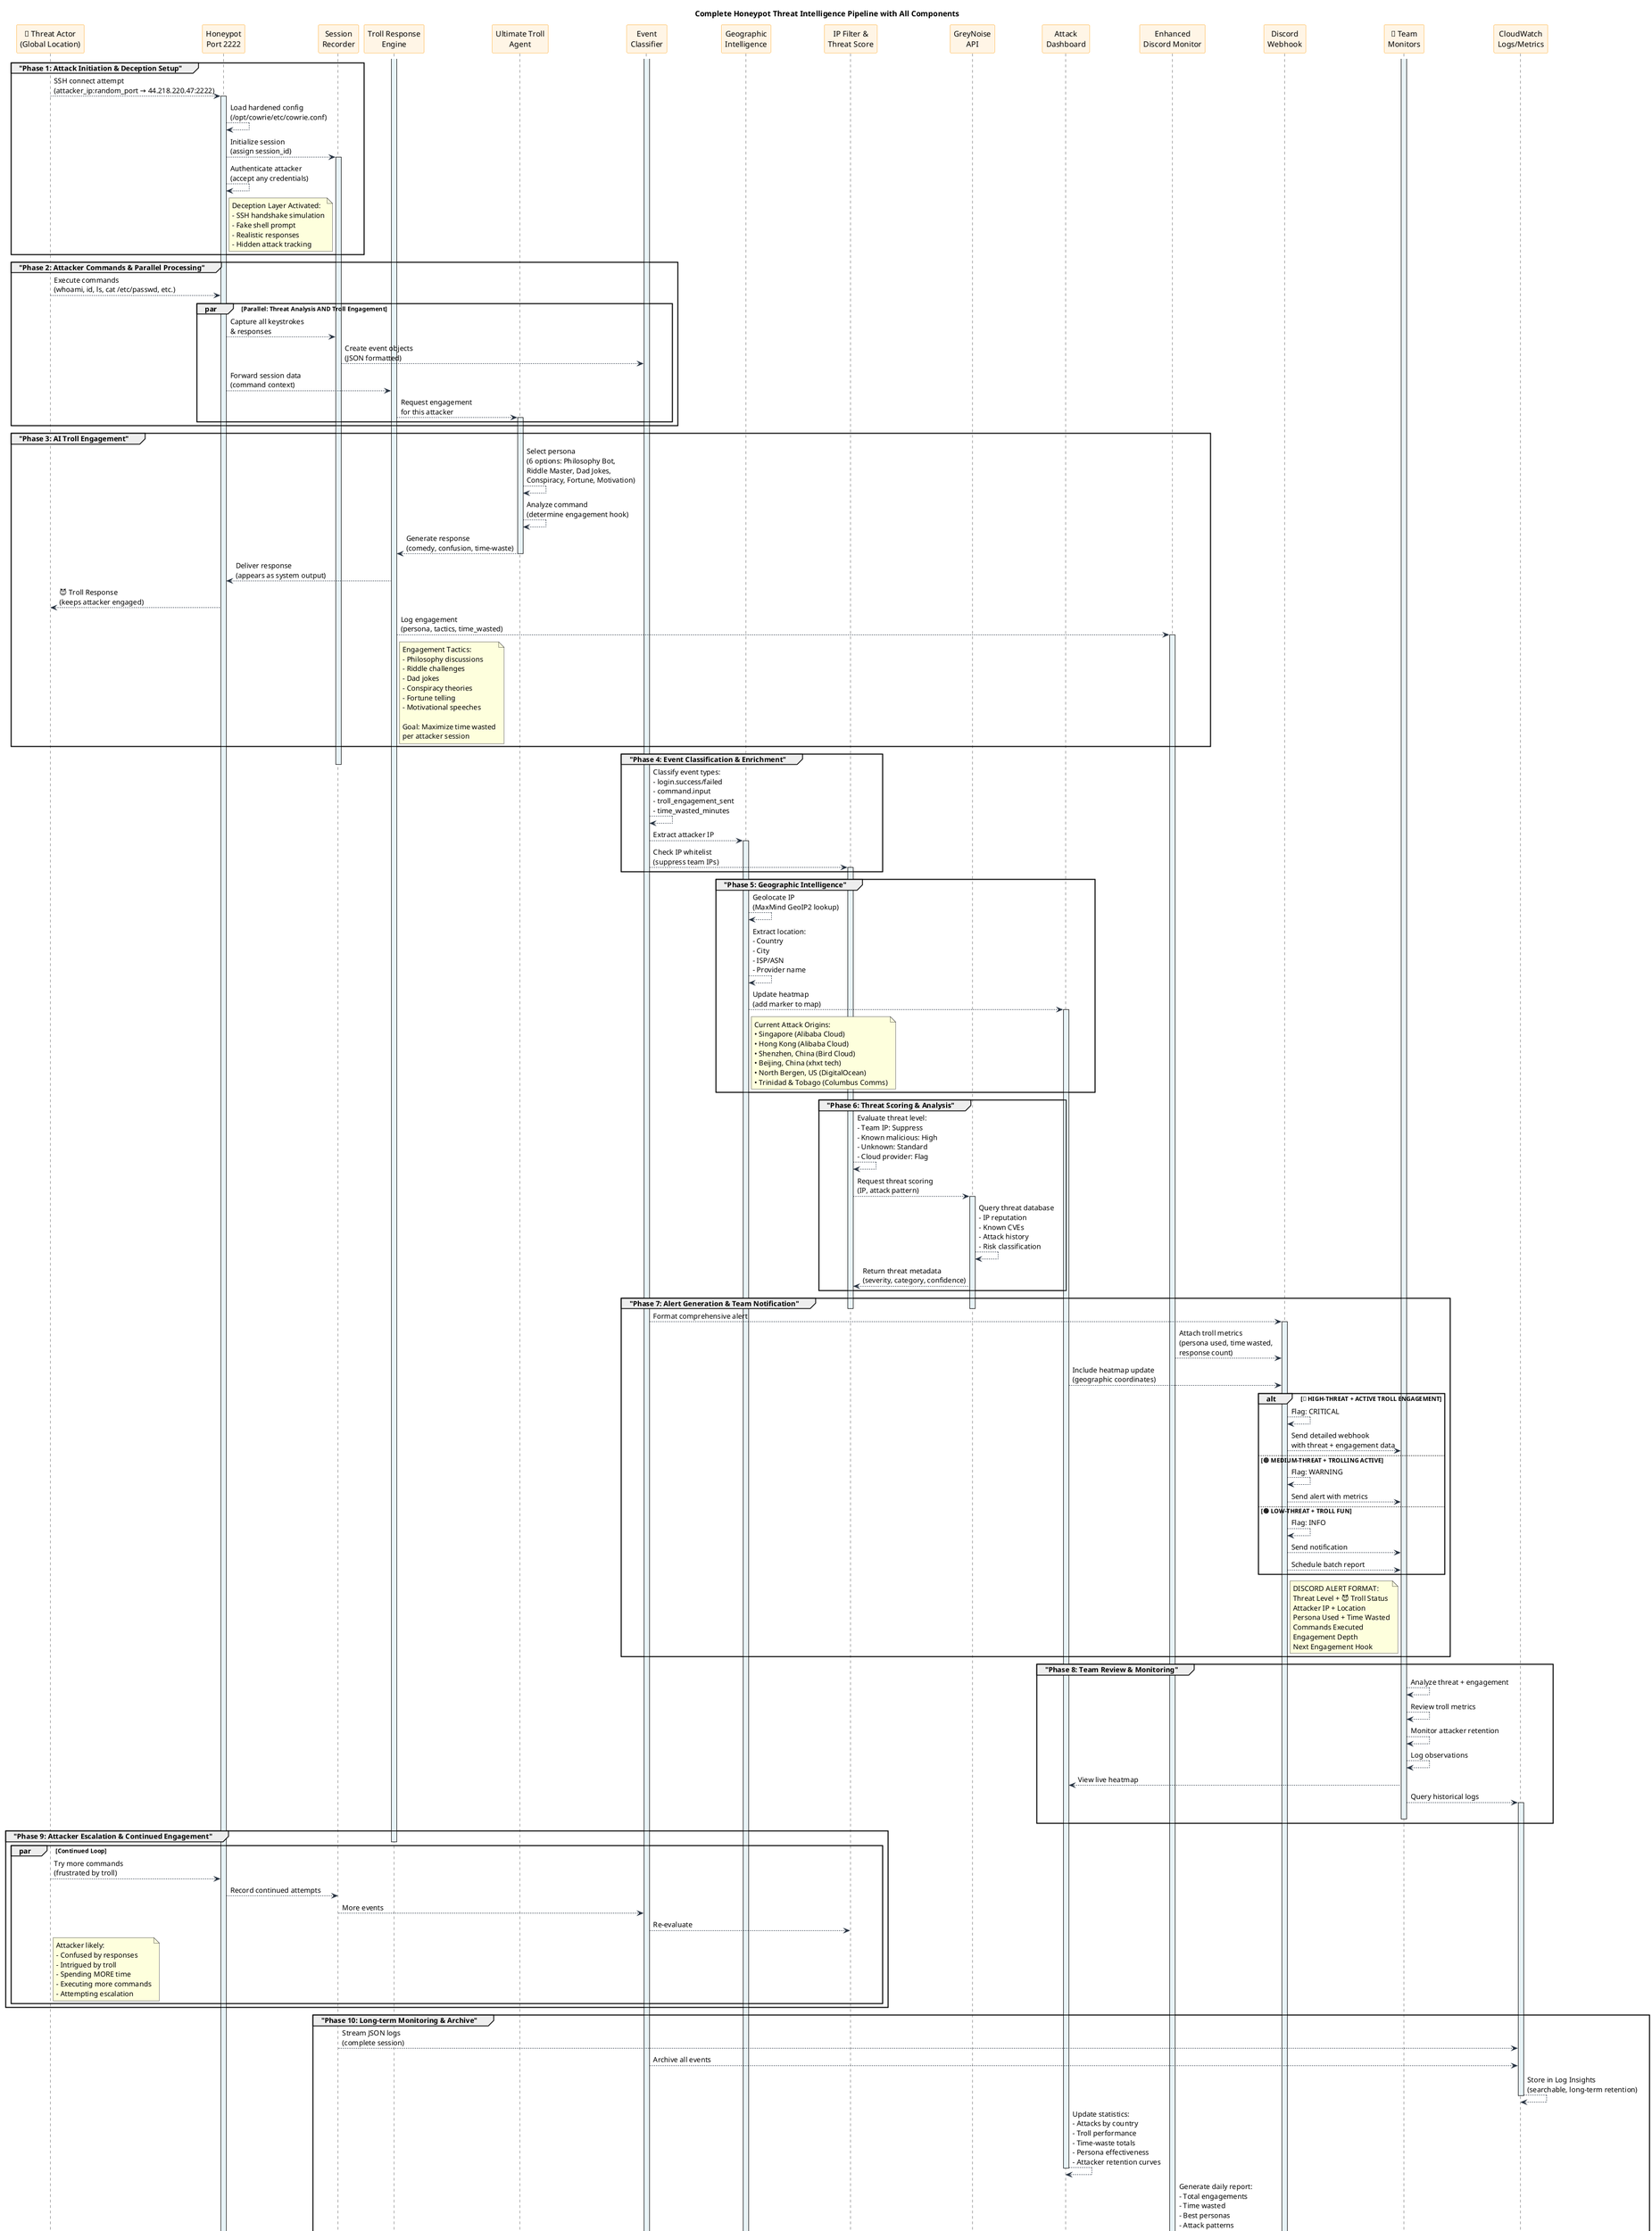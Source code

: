 @startuml honeypot-complete-sequence
title Complete Honeypot Threat Intelligence Pipeline with All Components

skinparam FontColor #232F3E
skinparam BorderColor #FF9900
skinparam ArrowColor #232F3E
skinparam SequenceActorBorderColor #FF9900
skinparam SequenceActorBackgroundColor #FFF5E6
skinparam SequenceLifeLineBackgroundColor #E8F4F8
skinparam SequenceParticipantBorderColor #FF9900
skinparam SequenceParticipantBackgroundColor #FFF5E6

participant Attacker as "🎯 Threat Actor\n(Global Location)"
participant Honeypot as "Honeypot\nPort 2222"
participant Recording as "Session\nRecorder"
participant TrollResponder as "Troll Response\nEngine"
participant TrollAgent as "Ultimate Troll\nAgent"
participant Events as "Event\nClassifier"
participant GeoIntel as "Geographic\nIntelligence"
participant Filtering as "IP Filter &\nThreat Score"
participant GreyNoise as "GreyNoise\nAPI"
participant Dashboard as "Attack\nDashboard"
participant EnhancedDiscord as "Enhanced\nDiscord Monitor"
participant Discord as "Discord\nWebhook"
participant Team as "👥 Team\nMonitors"
participant CloudWatch as "CloudWatch\nLogs/Metrics"

group "Phase 1: Attack Initiation & Deception Setup"
    Attacker --> Honeypot: SSH connect attempt\n(attacker_ip:random_port → 44.218.220.47:2222)
    activate Honeypot
    
    Honeypot --> Honeypot: Load hardened config\n(/opt/cowrie/etc/cowrie.conf)
    Honeypot --> Recording: Initialize session\n(assign session_id)
    activate Recording
    
    Honeypot --> Honeypot: Authenticate attacker\n(accept any credentials)
    
    note right of Honeypot
        Deception Layer Activated:
        - SSH handshake simulation
        - Fake shell prompt
        - Realistic responses
        - Hidden attack tracking
    end note
end

group "Phase 2: Attacker Commands & Parallel Processing"
    Attacker --> Honeypot: Execute commands\n(whoami, id, ls, cat /etc/passwd, etc.)
    
    par Parallel: Threat Analysis AND Troll Engagement
        Honeypot --> Recording: Capture all keystrokes\n& responses
        Recording --> Events: Create event objects\n(JSON formatted)
        
        Honeypot --> TrollResponder: Forward session data\n(command context)
        TrollResponder --> TrollAgent: Request engagement\nfor this attacker
        activate TrollAgent
    end
    
    activate Events
end

group "Phase 3: AI Troll Engagement"
    activate TrollResponder
    
    TrollAgent --> TrollAgent: Select persona\n(6 options: Philosophy Bot,\nRiddle Master, Dad Jokes,\nConspiracy, Fortune, Motivation)
    
    TrollAgent --> TrollAgent: Analyze command\n(determine engagement hook)
    
    TrollAgent --> TrollResponder: Generate response\n(comedy, confusion, time-waste)
    deactivate TrollAgent
    
    TrollResponder --> Honeypot: Deliver response\n(appears as system output)
    
    Honeypot --> Attacker: 😈 Troll Response\n(keeps attacker engaged)
    
    TrollResponder --> EnhancedDiscord: Log engagement\n(persona, tactics, time_wasted)
    activate EnhancedDiscord
    
    note right of TrollResponder
        Engagement Tactics:
        - Philosophy discussions
        - Riddle challenges
        - Dad jokes
        - Conspiracy theories
        - Fortune telling
        - Motivational speeches
        
        Goal: Maximize time wasted
        per attacker session
    end note
end

group "Phase 4: Event Classification & Enrichment"
    deactivate Recording
    
    Events --> Events: Classify event types:\n- login.success/failed\n- command.input\n- troll_engagement_sent\n- time_wasted_minutes
    
    Events --> GeoIntel: Extract attacker IP
    activate GeoIntel
    
    Events --> Filtering: Check IP whitelist\n(suppress team IPs)
    activate Filtering
end

group "Phase 5: Geographic Intelligence"
    GeoIntel --> GeoIntel: Geolocate IP\n(MaxMind GeoIP2 lookup)
    
    GeoIntel --> GeoIntel: Extract location:\n- Country\n- City\n- ISP/ASN\n- Provider name
    
    GeoIntel --> Dashboard: Update heatmap\n(add marker to map)
    activate Dashboard
    
    note right of GeoIntel
        Current Attack Origins:
        • Singapore (Alibaba Cloud)
        • Hong Kong (Alibaba Cloud)
        • Shenzhen, China (Bird Cloud)
        • Beijing, China (xhxt tech)
        • North Bergen, US (DigitalOcean)
        • Trinidad & Tobago (Columbus Comms)
    end note
end

group "Phase 6: Threat Scoring & Analysis"
    Filtering --> Filtering: Evaluate threat level:\n- Team IP: Suppress\n- Known malicious: High\n- Unknown: Standard\n- Cloud provider: Flag
    
    Filtering --> GreyNoise: Request threat scoring\n(IP, attack pattern)
    activate GreyNoise
    
    GreyNoise --> GreyNoise: Query threat database\n- IP reputation\n- Known CVEs\n- Attack history\n- Risk classification
    
    GreyNoise --> Filtering: Return threat metadata\n(severity, category, confidence)
end

group "Phase 7: Alert Generation & Team Notification"
    deactivate Filtering
    deactivate GreyNoise
    
    Events --> Discord: Format comprehensive alert
    activate Discord
    
    EnhancedDiscord --> Discord: Attach troll metrics\n(persona used, time wasted,\nresponse count)
    
    Dashboard --> Discord: Include heatmap update\n(geographic coordinates)
    
    alt 🔴 HIGH-THREAT + ACTIVE TROLL ENGAGEMENT
        Discord --> Discord: Flag: CRITICAL
        Discord --> Team: Send detailed webhook\nwith threat + engagement data
    else 🟡 MEDIUM-THREAT + TROLLING ACTIVE
        Discord --> Discord: Flag: WARNING
        Discord --> Team: Send alert with metrics
    else 🟢 LOW-THREAT + TROLL FUN
        Discord --> Discord: Flag: INFO
        Discord --> Team: Send notification
        Discord --> Team: Schedule batch report
    end
    
    activate Team
    
    note right of Discord
        DISCORD ALERT FORMAT:
        Threat Level + 😈 Troll Status
        Attacker IP + Location
        Persona Used + Time Wasted
        Commands Executed
        Engagement Depth
        Next Engagement Hook
    end note
end

group "Phase 8: Team Review & Monitoring"
    Team --> Team: Analyze threat + engagement
    Team --> Team: Review troll metrics
    Team --> Team: Monitor attacker retention
    Team --> Team: Log observations
    Team --> Dashboard: View live heatmap
    Team --> CloudWatch: Query historical logs
    activate CloudWatch
    deactivate Team
end

group "Phase 9: Attacker Escalation & Continued Engagement"
    deactivate TrollResponder
    
    par Continued Loop
        Attacker --> Honeypot: Try more commands\n(frustrated by troll)
        Honeypot --> Recording: Record continued attempts
        Recording --> Events: More events
        Events --> Filtering: Re-evaluate
        note right of Attacker
            Attacker likely:
            - Confused by responses
            - Intrigued by troll
            - Spending MORE time
            - Executing more commands
            - Attempting escalation
        end note
    end
end

group "Phase 10: Long-term Monitoring & Archive"
    Recording --> CloudWatch: Stream JSON logs\n(complete session)
    
    Events --> CloudWatch: Archive all events
    
    CloudWatch --> CloudWatch: Store in Log Insights\n(searchable, long-term retention)
    
    deactivate CloudWatch
    
    Dashboard --> Dashboard: Update statistics:\n- Attacks by country\n- Troll performance\n- Time-waste totals\n- Persona effectiveness\n- Attacker retention curves
    
    deactivate Dashboard
    
    EnhancedDiscord --> EnhancedDiscord: Generate daily report:\n- Total engagements\n- Time wasted\n- Best personas\n- Attack patterns\n- Geographic insights
    
    deactivate EnhancedDiscord
    deactivate Discord
end

group "Cycle Repeat"
    deactivate Honeypot
    
    note over Attacker, CloudWatch
        COMPLETE CYCLE FLOW:
        
        1. Attacker connects to deception layer
        2. Session captured in real-time
        3. AI troll agent engages in parallel
        4. Attacker distracted by comedy/confusion
        5. Commands logged and analyzed
        6. Geographic origin mapped
        7. Threat scored by API
        8. Team alerted in real-time
        9. Engagement metrics tracked
        10. Data archived for research
        11. Heatmap updated live
        12. Time wasted instead of attacking
        
        RESEARCH VALUE:
        - Attacker behavior analysis
        - Engagement psychology
        - Time-waste statistics
        - Geographic threat distribution
        - Persona effectiveness
        - Retention curves
    end note
end

@enduml
